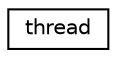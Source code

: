 digraph "Graphical Class Hierarchy"
{
 // LATEX_PDF_SIZE
  edge [fontname="Helvetica",fontsize="10",labelfontname="Helvetica",labelfontsize="10"];
  node [fontname="Helvetica",fontsize="10",shape=record];
  rankdir="LR";
  Node0 [label="thread",height=0.2,width=0.4,color="black", fillcolor="white", style="filled",URL="$structthread.html",tooltip=" "];
}

